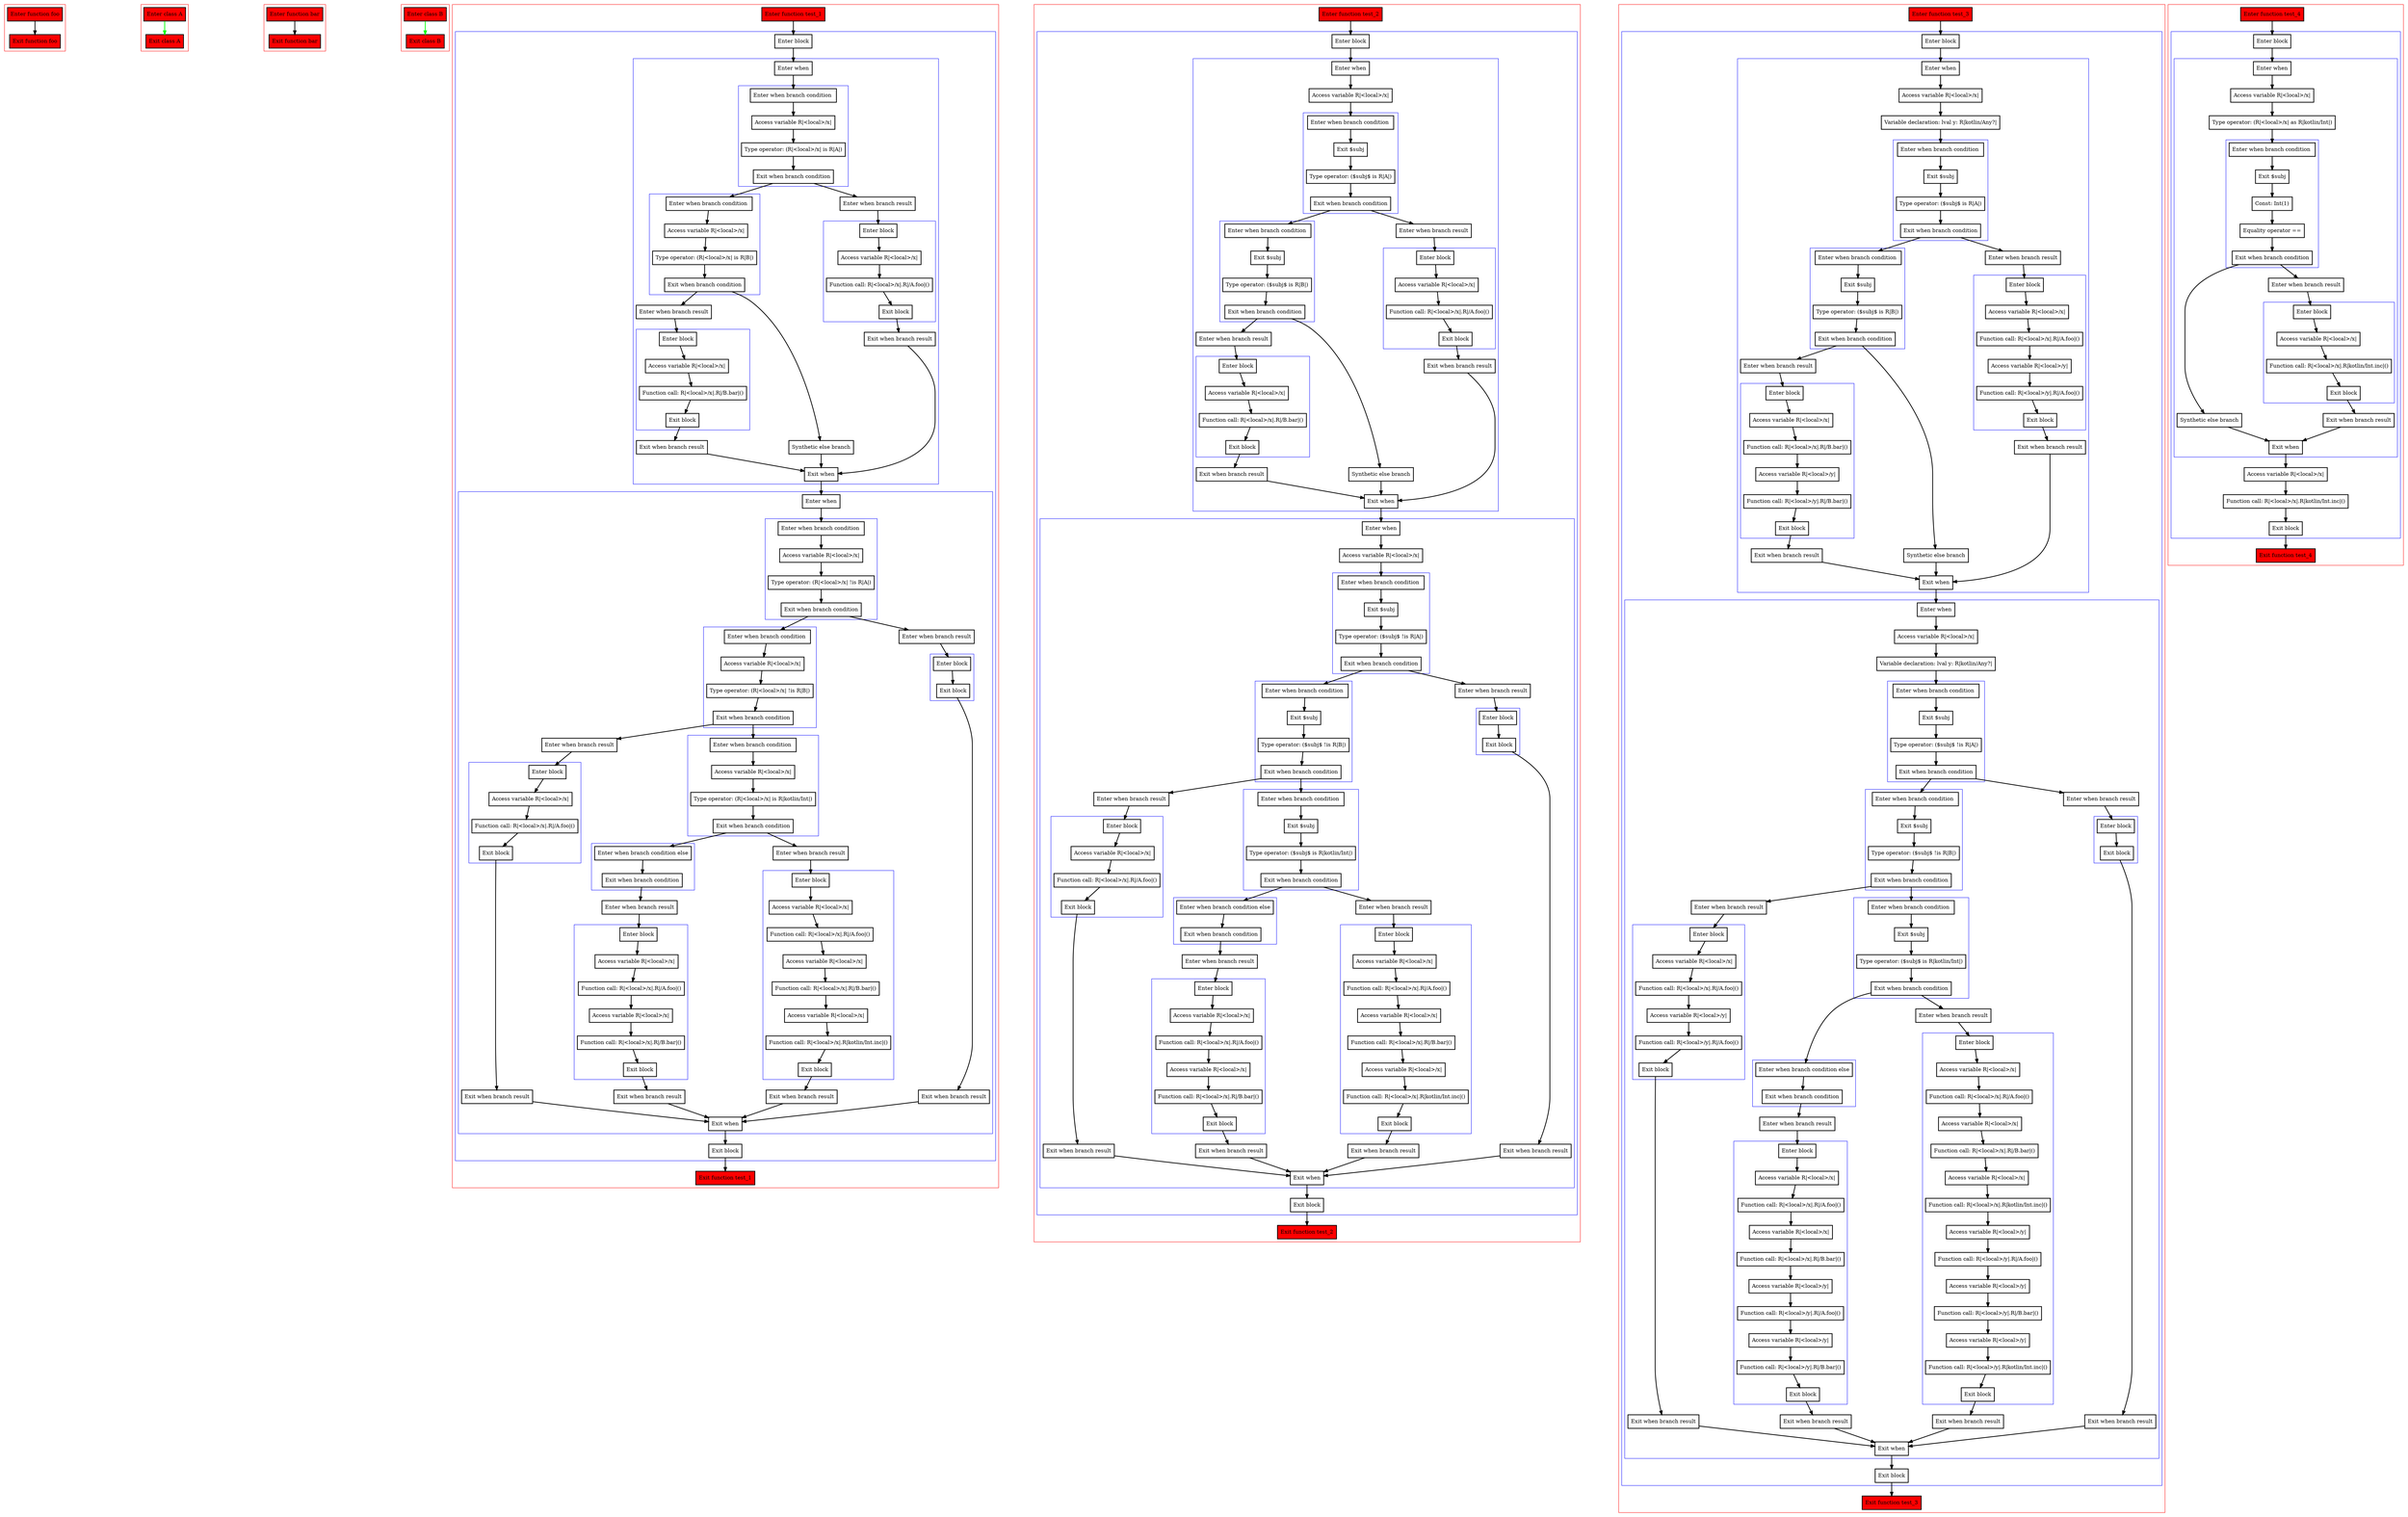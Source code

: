 digraph when_kt {
    graph [nodesep=3]
    node [shape=box penwidth=2]
    edge [penwidth=2]

    subgraph cluster_0 {
        color=red
        0 [label="Enter function foo" style="filled" fillcolor=red];
        1 [label="Exit function foo" style="filled" fillcolor=red];
    }
    0 -> {1};

    subgraph cluster_1 {
        color=red
        2 [label="Enter class A" style="filled" fillcolor=red];
        3 [label="Exit class A" style="filled" fillcolor=red];
    }
    2 -> {3} [color=green];

    subgraph cluster_2 {
        color=red
        4 [label="Enter function bar" style="filled" fillcolor=red];
        5 [label="Exit function bar" style="filled" fillcolor=red];
    }
    4 -> {5};

    subgraph cluster_3 {
        color=red
        6 [label="Enter class B" style="filled" fillcolor=red];
        7 [label="Exit class B" style="filled" fillcolor=red];
    }
    6 -> {7} [color=green];

    subgraph cluster_4 {
        color=red
        8 [label="Enter function test_1" style="filled" fillcolor=red];
        subgraph cluster_5 {
            color=blue
            9 [label="Enter block"];
            subgraph cluster_6 {
                color=blue
                10 [label="Enter when"];
                subgraph cluster_7 {
                    color=blue
                    11 [label="Enter when branch condition "];
                    12 [label="Access variable R|<local>/x|"];
                    13 [label="Type operator: (R|<local>/x| is R|A|)"];
                    14 [label="Exit when branch condition"];
                }
                subgraph cluster_8 {
                    color=blue
                    15 [label="Enter when branch condition "];
                    16 [label="Access variable R|<local>/x|"];
                    17 [label="Type operator: (R|<local>/x| is R|B|)"];
                    18 [label="Exit when branch condition"];
                }
                19 [label="Synthetic else branch"];
                20 [label="Enter when branch result"];
                subgraph cluster_9 {
                    color=blue
                    21 [label="Enter block"];
                    22 [label="Access variable R|<local>/x|"];
                    23 [label="Function call: R|<local>/x|.R|/B.bar|()"];
                    24 [label="Exit block"];
                }
                25 [label="Exit when branch result"];
                26 [label="Enter when branch result"];
                subgraph cluster_10 {
                    color=blue
                    27 [label="Enter block"];
                    28 [label="Access variable R|<local>/x|"];
                    29 [label="Function call: R|<local>/x|.R|/A.foo|()"];
                    30 [label="Exit block"];
                }
                31 [label="Exit when branch result"];
                32 [label="Exit when"];
            }
            subgraph cluster_11 {
                color=blue
                33 [label="Enter when"];
                subgraph cluster_12 {
                    color=blue
                    34 [label="Enter when branch condition "];
                    35 [label="Access variable R|<local>/x|"];
                    36 [label="Type operator: (R|<local>/x| !is R|A|)"];
                    37 [label="Exit when branch condition"];
                }
                subgraph cluster_13 {
                    color=blue
                    38 [label="Enter when branch condition "];
                    39 [label="Access variable R|<local>/x|"];
                    40 [label="Type operator: (R|<local>/x| !is R|B|)"];
                    41 [label="Exit when branch condition"];
                }
                subgraph cluster_14 {
                    color=blue
                    42 [label="Enter when branch condition "];
                    43 [label="Access variable R|<local>/x|"];
                    44 [label="Type operator: (R|<local>/x| is R|kotlin/Int|)"];
                    45 [label="Exit when branch condition"];
                }
                subgraph cluster_15 {
                    color=blue
                    46 [label="Enter when branch condition else"];
                    47 [label="Exit when branch condition"];
                }
                48 [label="Enter when branch result"];
                subgraph cluster_16 {
                    color=blue
                    49 [label="Enter block"];
                    50 [label="Access variable R|<local>/x|"];
                    51 [label="Function call: R|<local>/x|.R|/A.foo|()"];
                    52 [label="Access variable R|<local>/x|"];
                    53 [label="Function call: R|<local>/x|.R|/B.bar|()"];
                    54 [label="Exit block"];
                }
                55 [label="Exit when branch result"];
                56 [label="Enter when branch result"];
                subgraph cluster_17 {
                    color=blue
                    57 [label="Enter block"];
                    58 [label="Access variable R|<local>/x|"];
                    59 [label="Function call: R|<local>/x|.R|/A.foo|()"];
                    60 [label="Access variable R|<local>/x|"];
                    61 [label="Function call: R|<local>/x|.R|/B.bar|()"];
                    62 [label="Access variable R|<local>/x|"];
                    63 [label="Function call: R|<local>/x|.R|kotlin/Int.inc|()"];
                    64 [label="Exit block"];
                }
                65 [label="Exit when branch result"];
                66 [label="Enter when branch result"];
                subgraph cluster_18 {
                    color=blue
                    67 [label="Enter block"];
                    68 [label="Access variable R|<local>/x|"];
                    69 [label="Function call: R|<local>/x|.R|/A.foo|()"];
                    70 [label="Exit block"];
                }
                71 [label="Exit when branch result"];
                72 [label="Enter when branch result"];
                subgraph cluster_19 {
                    color=blue
                    73 [label="Enter block"];
                    74 [label="Exit block"];
                }
                75 [label="Exit when branch result"];
                76 [label="Exit when"];
            }
            77 [label="Exit block"];
        }
        78 [label="Exit function test_1" style="filled" fillcolor=red];
    }
    8 -> {9};
    9 -> {10};
    10 -> {11};
    11 -> {12};
    12 -> {13};
    13 -> {14};
    14 -> {26 15};
    15 -> {16};
    16 -> {17};
    17 -> {18};
    18 -> {20 19};
    19 -> {32};
    20 -> {21};
    21 -> {22};
    22 -> {23};
    23 -> {24};
    24 -> {25};
    25 -> {32};
    26 -> {27};
    27 -> {28};
    28 -> {29};
    29 -> {30};
    30 -> {31};
    31 -> {32};
    32 -> {33};
    33 -> {34};
    34 -> {35};
    35 -> {36};
    36 -> {37};
    37 -> {72 38};
    38 -> {39};
    39 -> {40};
    40 -> {41};
    41 -> {66 42};
    42 -> {43};
    43 -> {44};
    44 -> {45};
    45 -> {56 46};
    46 -> {47};
    47 -> {48};
    48 -> {49};
    49 -> {50};
    50 -> {51};
    51 -> {52};
    52 -> {53};
    53 -> {54};
    54 -> {55};
    55 -> {76};
    56 -> {57};
    57 -> {58};
    58 -> {59};
    59 -> {60};
    60 -> {61};
    61 -> {62};
    62 -> {63};
    63 -> {64};
    64 -> {65};
    65 -> {76};
    66 -> {67};
    67 -> {68};
    68 -> {69};
    69 -> {70};
    70 -> {71};
    71 -> {76};
    72 -> {73};
    73 -> {74};
    74 -> {75};
    75 -> {76};
    76 -> {77};
    77 -> {78};

    subgraph cluster_20 {
        color=red
        79 [label="Enter function test_2" style="filled" fillcolor=red];
        subgraph cluster_21 {
            color=blue
            80 [label="Enter block"];
            subgraph cluster_22 {
                color=blue
                81 [label="Enter when"];
                82 [label="Access variable R|<local>/x|"];
                subgraph cluster_23 {
                    color=blue
                    83 [label="Enter when branch condition "];
                    84 [label="Exit $subj"];
                    85 [label="Type operator: ($subj$ is R|A|)"];
                    86 [label="Exit when branch condition"];
                }
                subgraph cluster_24 {
                    color=blue
                    87 [label="Enter when branch condition "];
                    88 [label="Exit $subj"];
                    89 [label="Type operator: ($subj$ is R|B|)"];
                    90 [label="Exit when branch condition"];
                }
                91 [label="Synthetic else branch"];
                92 [label="Enter when branch result"];
                subgraph cluster_25 {
                    color=blue
                    93 [label="Enter block"];
                    94 [label="Access variable R|<local>/x|"];
                    95 [label="Function call: R|<local>/x|.R|/B.bar|()"];
                    96 [label="Exit block"];
                }
                97 [label="Exit when branch result"];
                98 [label="Enter when branch result"];
                subgraph cluster_26 {
                    color=blue
                    99 [label="Enter block"];
                    100 [label="Access variable R|<local>/x|"];
                    101 [label="Function call: R|<local>/x|.R|/A.foo|()"];
                    102 [label="Exit block"];
                }
                103 [label="Exit when branch result"];
                104 [label="Exit when"];
            }
            subgraph cluster_27 {
                color=blue
                105 [label="Enter when"];
                106 [label="Access variable R|<local>/x|"];
                subgraph cluster_28 {
                    color=blue
                    107 [label="Enter when branch condition "];
                    108 [label="Exit $subj"];
                    109 [label="Type operator: ($subj$ !is R|A|)"];
                    110 [label="Exit when branch condition"];
                }
                subgraph cluster_29 {
                    color=blue
                    111 [label="Enter when branch condition "];
                    112 [label="Exit $subj"];
                    113 [label="Type operator: ($subj$ !is R|B|)"];
                    114 [label="Exit when branch condition"];
                }
                subgraph cluster_30 {
                    color=blue
                    115 [label="Enter when branch condition "];
                    116 [label="Exit $subj"];
                    117 [label="Type operator: ($subj$ is R|kotlin/Int|)"];
                    118 [label="Exit when branch condition"];
                }
                subgraph cluster_31 {
                    color=blue
                    119 [label="Enter when branch condition else"];
                    120 [label="Exit when branch condition"];
                }
                121 [label="Enter when branch result"];
                subgraph cluster_32 {
                    color=blue
                    122 [label="Enter block"];
                    123 [label="Access variable R|<local>/x|"];
                    124 [label="Function call: R|<local>/x|.R|/A.foo|()"];
                    125 [label="Access variable R|<local>/x|"];
                    126 [label="Function call: R|<local>/x|.R|/B.bar|()"];
                    127 [label="Exit block"];
                }
                128 [label="Exit when branch result"];
                129 [label="Enter when branch result"];
                subgraph cluster_33 {
                    color=blue
                    130 [label="Enter block"];
                    131 [label="Access variable R|<local>/x|"];
                    132 [label="Function call: R|<local>/x|.R|/A.foo|()"];
                    133 [label="Access variable R|<local>/x|"];
                    134 [label="Function call: R|<local>/x|.R|/B.bar|()"];
                    135 [label="Access variable R|<local>/x|"];
                    136 [label="Function call: R|<local>/x|.R|kotlin/Int.inc|()"];
                    137 [label="Exit block"];
                }
                138 [label="Exit when branch result"];
                139 [label="Enter when branch result"];
                subgraph cluster_34 {
                    color=blue
                    140 [label="Enter block"];
                    141 [label="Access variable R|<local>/x|"];
                    142 [label="Function call: R|<local>/x|.R|/A.foo|()"];
                    143 [label="Exit block"];
                }
                144 [label="Exit when branch result"];
                145 [label="Enter when branch result"];
                subgraph cluster_35 {
                    color=blue
                    146 [label="Enter block"];
                    147 [label="Exit block"];
                }
                148 [label="Exit when branch result"];
                149 [label="Exit when"];
            }
            150 [label="Exit block"];
        }
        151 [label="Exit function test_2" style="filled" fillcolor=red];
    }
    79 -> {80};
    80 -> {81};
    81 -> {82};
    82 -> {83};
    83 -> {84};
    84 -> {85};
    85 -> {86};
    86 -> {98 87};
    87 -> {88};
    88 -> {89};
    89 -> {90};
    90 -> {92 91};
    91 -> {104};
    92 -> {93};
    93 -> {94};
    94 -> {95};
    95 -> {96};
    96 -> {97};
    97 -> {104};
    98 -> {99};
    99 -> {100};
    100 -> {101};
    101 -> {102};
    102 -> {103};
    103 -> {104};
    104 -> {105};
    105 -> {106};
    106 -> {107};
    107 -> {108};
    108 -> {109};
    109 -> {110};
    110 -> {145 111};
    111 -> {112};
    112 -> {113};
    113 -> {114};
    114 -> {139 115};
    115 -> {116};
    116 -> {117};
    117 -> {118};
    118 -> {129 119};
    119 -> {120};
    120 -> {121};
    121 -> {122};
    122 -> {123};
    123 -> {124};
    124 -> {125};
    125 -> {126};
    126 -> {127};
    127 -> {128};
    128 -> {149};
    129 -> {130};
    130 -> {131};
    131 -> {132};
    132 -> {133};
    133 -> {134};
    134 -> {135};
    135 -> {136};
    136 -> {137};
    137 -> {138};
    138 -> {149};
    139 -> {140};
    140 -> {141};
    141 -> {142};
    142 -> {143};
    143 -> {144};
    144 -> {149};
    145 -> {146};
    146 -> {147};
    147 -> {148};
    148 -> {149};
    149 -> {150};
    150 -> {151};

    subgraph cluster_36 {
        color=red
        152 [label="Enter function test_3" style="filled" fillcolor=red];
        subgraph cluster_37 {
            color=blue
            153 [label="Enter block"];
            subgraph cluster_38 {
                color=blue
                154 [label="Enter when"];
                155 [label="Access variable R|<local>/x|"];
                156 [label="Variable declaration: lval y: R|kotlin/Any?|"];
                subgraph cluster_39 {
                    color=blue
                    157 [label="Enter when branch condition "];
                    158 [label="Exit $subj"];
                    159 [label="Type operator: ($subj$ is R|A|)"];
                    160 [label="Exit when branch condition"];
                }
                subgraph cluster_40 {
                    color=blue
                    161 [label="Enter when branch condition "];
                    162 [label="Exit $subj"];
                    163 [label="Type operator: ($subj$ is R|B|)"];
                    164 [label="Exit when branch condition"];
                }
                165 [label="Synthetic else branch"];
                166 [label="Enter when branch result"];
                subgraph cluster_41 {
                    color=blue
                    167 [label="Enter block"];
                    168 [label="Access variable R|<local>/x|"];
                    169 [label="Function call: R|<local>/x|.R|/B.bar|()"];
                    170 [label="Access variable R|<local>/y|"];
                    171 [label="Function call: R|<local>/y|.R|/B.bar|()"];
                    172 [label="Exit block"];
                }
                173 [label="Exit when branch result"];
                174 [label="Enter when branch result"];
                subgraph cluster_42 {
                    color=blue
                    175 [label="Enter block"];
                    176 [label="Access variable R|<local>/x|"];
                    177 [label="Function call: R|<local>/x|.R|/A.foo|()"];
                    178 [label="Access variable R|<local>/y|"];
                    179 [label="Function call: R|<local>/y|.R|/A.foo|()"];
                    180 [label="Exit block"];
                }
                181 [label="Exit when branch result"];
                182 [label="Exit when"];
            }
            subgraph cluster_43 {
                color=blue
                183 [label="Enter when"];
                184 [label="Access variable R|<local>/x|"];
                185 [label="Variable declaration: lval y: R|kotlin/Any?|"];
                subgraph cluster_44 {
                    color=blue
                    186 [label="Enter when branch condition "];
                    187 [label="Exit $subj"];
                    188 [label="Type operator: ($subj$ !is R|A|)"];
                    189 [label="Exit when branch condition"];
                }
                subgraph cluster_45 {
                    color=blue
                    190 [label="Enter when branch condition "];
                    191 [label="Exit $subj"];
                    192 [label="Type operator: ($subj$ !is R|B|)"];
                    193 [label="Exit when branch condition"];
                }
                subgraph cluster_46 {
                    color=blue
                    194 [label="Enter when branch condition "];
                    195 [label="Exit $subj"];
                    196 [label="Type operator: ($subj$ is R|kotlin/Int|)"];
                    197 [label="Exit when branch condition"];
                }
                subgraph cluster_47 {
                    color=blue
                    198 [label="Enter when branch condition else"];
                    199 [label="Exit when branch condition"];
                }
                200 [label="Enter when branch result"];
                subgraph cluster_48 {
                    color=blue
                    201 [label="Enter block"];
                    202 [label="Access variable R|<local>/x|"];
                    203 [label="Function call: R|<local>/x|.R|/A.foo|()"];
                    204 [label="Access variable R|<local>/x|"];
                    205 [label="Function call: R|<local>/x|.R|/B.bar|()"];
                    206 [label="Access variable R|<local>/y|"];
                    207 [label="Function call: R|<local>/y|.R|/A.foo|()"];
                    208 [label="Access variable R|<local>/y|"];
                    209 [label="Function call: R|<local>/y|.R|/B.bar|()"];
                    210 [label="Exit block"];
                }
                211 [label="Exit when branch result"];
                212 [label="Enter when branch result"];
                subgraph cluster_49 {
                    color=blue
                    213 [label="Enter block"];
                    214 [label="Access variable R|<local>/x|"];
                    215 [label="Function call: R|<local>/x|.R|/A.foo|()"];
                    216 [label="Access variable R|<local>/x|"];
                    217 [label="Function call: R|<local>/x|.R|/B.bar|()"];
                    218 [label="Access variable R|<local>/x|"];
                    219 [label="Function call: R|<local>/x|.R|kotlin/Int.inc|()"];
                    220 [label="Access variable R|<local>/y|"];
                    221 [label="Function call: R|<local>/y|.R|/A.foo|()"];
                    222 [label="Access variable R|<local>/y|"];
                    223 [label="Function call: R|<local>/y|.R|/B.bar|()"];
                    224 [label="Access variable R|<local>/y|"];
                    225 [label="Function call: R|<local>/y|.R|kotlin/Int.inc|()"];
                    226 [label="Exit block"];
                }
                227 [label="Exit when branch result"];
                228 [label="Enter when branch result"];
                subgraph cluster_50 {
                    color=blue
                    229 [label="Enter block"];
                    230 [label="Access variable R|<local>/x|"];
                    231 [label="Function call: R|<local>/x|.R|/A.foo|()"];
                    232 [label="Access variable R|<local>/y|"];
                    233 [label="Function call: R|<local>/y|.R|/A.foo|()"];
                    234 [label="Exit block"];
                }
                235 [label="Exit when branch result"];
                236 [label="Enter when branch result"];
                subgraph cluster_51 {
                    color=blue
                    237 [label="Enter block"];
                    238 [label="Exit block"];
                }
                239 [label="Exit when branch result"];
                240 [label="Exit when"];
            }
            241 [label="Exit block"];
        }
        242 [label="Exit function test_3" style="filled" fillcolor=red];
    }
    152 -> {153};
    153 -> {154};
    154 -> {155};
    155 -> {156};
    156 -> {157};
    157 -> {158};
    158 -> {159};
    159 -> {160};
    160 -> {174 161};
    161 -> {162};
    162 -> {163};
    163 -> {164};
    164 -> {166 165};
    165 -> {182};
    166 -> {167};
    167 -> {168};
    168 -> {169};
    169 -> {170};
    170 -> {171};
    171 -> {172};
    172 -> {173};
    173 -> {182};
    174 -> {175};
    175 -> {176};
    176 -> {177};
    177 -> {178};
    178 -> {179};
    179 -> {180};
    180 -> {181};
    181 -> {182};
    182 -> {183};
    183 -> {184};
    184 -> {185};
    185 -> {186};
    186 -> {187};
    187 -> {188};
    188 -> {189};
    189 -> {236 190};
    190 -> {191};
    191 -> {192};
    192 -> {193};
    193 -> {228 194};
    194 -> {195};
    195 -> {196};
    196 -> {197};
    197 -> {212 198};
    198 -> {199};
    199 -> {200};
    200 -> {201};
    201 -> {202};
    202 -> {203};
    203 -> {204};
    204 -> {205};
    205 -> {206};
    206 -> {207};
    207 -> {208};
    208 -> {209};
    209 -> {210};
    210 -> {211};
    211 -> {240};
    212 -> {213};
    213 -> {214};
    214 -> {215};
    215 -> {216};
    216 -> {217};
    217 -> {218};
    218 -> {219};
    219 -> {220};
    220 -> {221};
    221 -> {222};
    222 -> {223};
    223 -> {224};
    224 -> {225};
    225 -> {226};
    226 -> {227};
    227 -> {240};
    228 -> {229};
    229 -> {230};
    230 -> {231};
    231 -> {232};
    232 -> {233};
    233 -> {234};
    234 -> {235};
    235 -> {240};
    236 -> {237};
    237 -> {238};
    238 -> {239};
    239 -> {240};
    240 -> {241};
    241 -> {242};

    subgraph cluster_52 {
        color=red
        243 [label="Enter function test_4" style="filled" fillcolor=red];
        subgraph cluster_53 {
            color=blue
            244 [label="Enter block"];
            subgraph cluster_54 {
                color=blue
                245 [label="Enter when"];
                246 [label="Access variable R|<local>/x|"];
                247 [label="Type operator: (R|<local>/x| as R|kotlin/Int|)"];
                subgraph cluster_55 {
                    color=blue
                    248 [label="Enter when branch condition "];
                    249 [label="Exit $subj"];
                    250 [label="Const: Int(1)"];
                    251 [label="Equality operator =="];
                    252 [label="Exit when branch condition"];
                }
                253 [label="Synthetic else branch"];
                254 [label="Enter when branch result"];
                subgraph cluster_56 {
                    color=blue
                    255 [label="Enter block"];
                    256 [label="Access variable R|<local>/x|"];
                    257 [label="Function call: R|<local>/x|.R|kotlin/Int.inc|()"];
                    258 [label="Exit block"];
                }
                259 [label="Exit when branch result"];
                260 [label="Exit when"];
            }
            261 [label="Access variable R|<local>/x|"];
            262 [label="Function call: R|<local>/x|.R|kotlin/Int.inc|()"];
            263 [label="Exit block"];
        }
        264 [label="Exit function test_4" style="filled" fillcolor=red];
    }
    243 -> {244};
    244 -> {245};
    245 -> {246};
    246 -> {247};
    247 -> {248};
    248 -> {249};
    249 -> {250};
    250 -> {251};
    251 -> {252};
    252 -> {254 253};
    253 -> {260};
    254 -> {255};
    255 -> {256};
    256 -> {257};
    257 -> {258};
    258 -> {259};
    259 -> {260};
    260 -> {261};
    261 -> {262};
    262 -> {263};
    263 -> {264};

}
